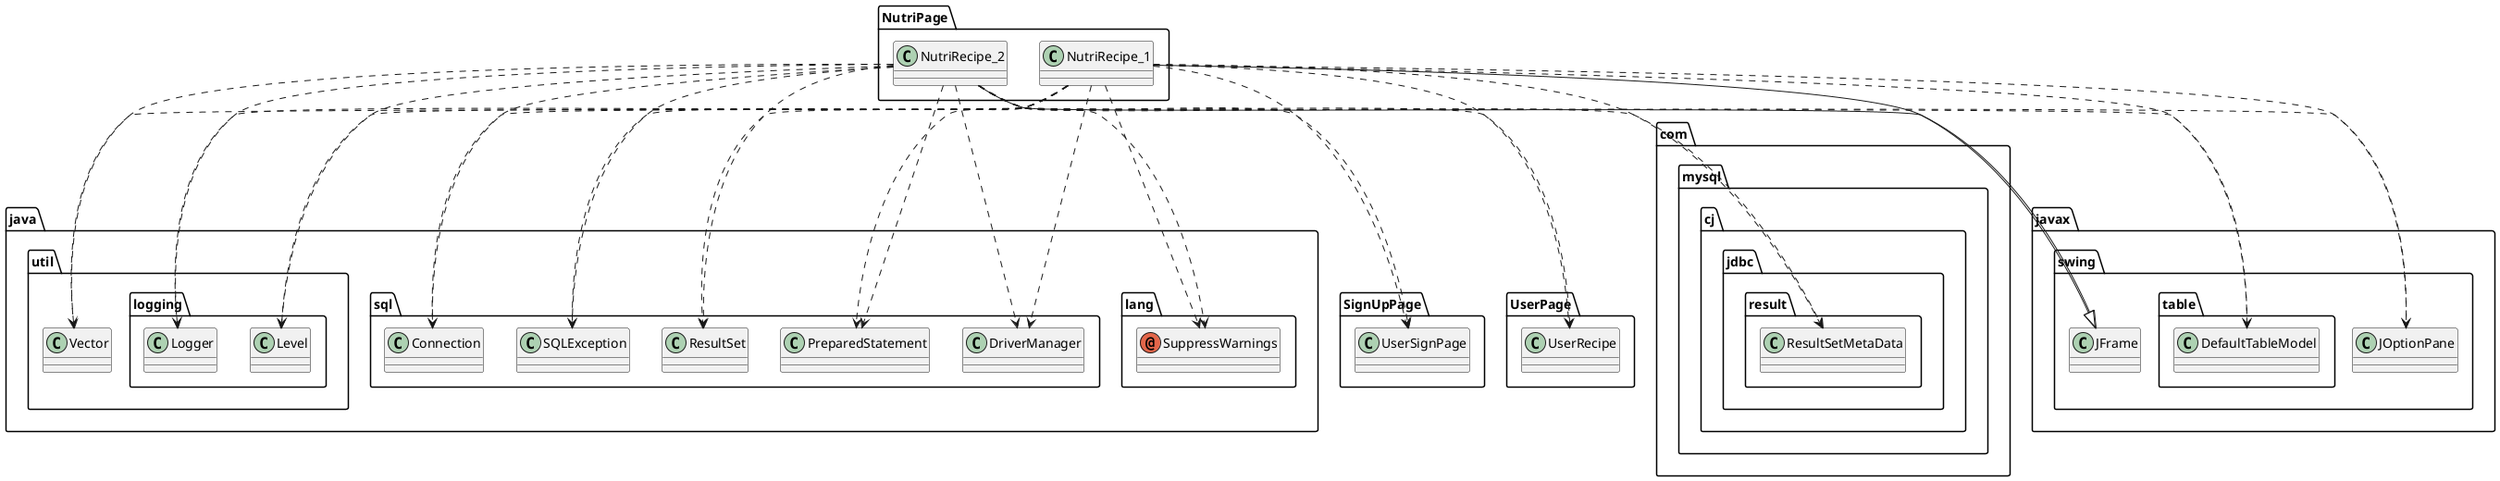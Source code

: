 @startuml
annotation java.lang.SuppressWarnings
class NutriPage.NutriRecipe_1
class NutriPage.NutriRecipe_2
class SignUpPage.UserSignPage
class UserPage.UserRecipe
class com.mysql.cj.jdbc.result.ResultSetMetaData
class java.sql.Connection
class java.sql.DriverManager
class java.sql.PreparedStatement
class java.sql.ResultSet
class java.sql.SQLException
class java.util.Vector
class java.util.logging.Level
class java.util.logging.Logger
class javax.swing.JFrame
class javax.swing.JOptionPane
class javax.swing.table.DefaultTableModel
NutriPage.NutriRecipe_1 ..> java.lang.SuppressWarnings
NutriPage.NutriRecipe_1 ..> SignUpPage.UserSignPage
NutriPage.NutriRecipe_1 ..> UserPage.UserRecipe
NutriPage.NutriRecipe_1 ..> com.mysql.cj.jdbc.result.ResultSetMetaData
NutriPage.NutriRecipe_1 ..> java.sql.Connection
NutriPage.NutriRecipe_1 ..> java.sql.DriverManager
NutriPage.NutriRecipe_1 ..> java.sql.PreparedStatement
NutriPage.NutriRecipe_1 ..> java.sql.ResultSet
NutriPage.NutriRecipe_1 ..> java.sql.SQLException
NutriPage.NutriRecipe_1 ..> java.util.Vector
NutriPage.NutriRecipe_1 ..> java.util.logging.Level
NutriPage.NutriRecipe_1 ..> java.util.logging.Logger
NutriPage.NutriRecipe_1 --|> javax.swing.JFrame
NutriPage.NutriRecipe_1 ..> javax.swing.JOptionPane
NutriPage.NutriRecipe_1 ..> javax.swing.table.DefaultTableModel
NutriPage.NutriRecipe_2 ..> java.lang.SuppressWarnings
NutriPage.NutriRecipe_2 ..> SignUpPage.UserSignPage
NutriPage.NutriRecipe_2 ..> UserPage.UserRecipe
NutriPage.NutriRecipe_2 ..> com.mysql.cj.jdbc.result.ResultSetMetaData
NutriPage.NutriRecipe_2 ..> java.sql.Connection
NutriPage.NutriRecipe_2 ..> java.sql.DriverManager
NutriPage.NutriRecipe_2 ..> java.sql.PreparedStatement
NutriPage.NutriRecipe_2 ..> java.sql.ResultSet
NutriPage.NutriRecipe_2 ..> java.sql.SQLException
NutriPage.NutriRecipe_2 ..> java.util.Vector
NutriPage.NutriRecipe_2 ..> java.util.logging.Level
NutriPage.NutriRecipe_2 ..> java.util.logging.Logger
NutriPage.NutriRecipe_2 --|> javax.swing.JFrame
NutriPage.NutriRecipe_2 ..> javax.swing.JOptionPane
NutriPage.NutriRecipe_2 ..> javax.swing.table.DefaultTableModel
@enduml